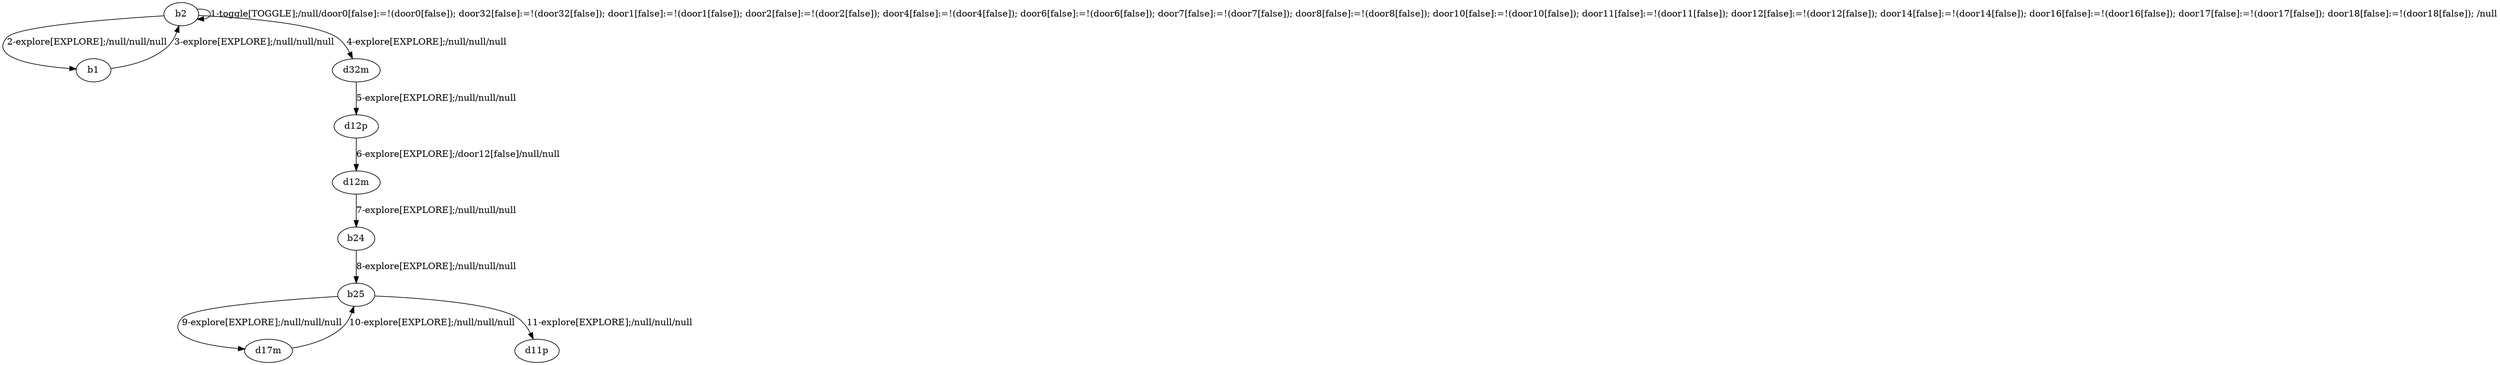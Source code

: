 # Total number of goals covered by this test: 1
# b25 --> d11p

digraph g {
"b2" -> "b2" [label = "1-toggle[TOGGLE];/null/door0[false]:=!(door0[false]); door32[false]:=!(door32[false]); door1[false]:=!(door1[false]); door2[false]:=!(door2[false]); door4[false]:=!(door4[false]); door6[false]:=!(door6[false]); door7[false]:=!(door7[false]); door8[false]:=!(door8[false]); door10[false]:=!(door10[false]); door11[false]:=!(door11[false]); door12[false]:=!(door12[false]); door14[false]:=!(door14[false]); door16[false]:=!(door16[false]); door17[false]:=!(door17[false]); door18[false]:=!(door18[false]); /null"];
"b2" -> "b1" [label = "2-explore[EXPLORE];/null/null/null"];
"b1" -> "b2" [label = "3-explore[EXPLORE];/null/null/null"];
"b2" -> "d32m" [label = "4-explore[EXPLORE];/null/null/null"];
"d32m" -> "d12p" [label = "5-explore[EXPLORE];/null/null/null"];
"d12p" -> "d12m" [label = "6-explore[EXPLORE];/door12[false]/null/null"];
"d12m" -> "b24" [label = "7-explore[EXPLORE];/null/null/null"];
"b24" -> "b25" [label = "8-explore[EXPLORE];/null/null/null"];
"b25" -> "d17m" [label = "9-explore[EXPLORE];/null/null/null"];
"d17m" -> "b25" [label = "10-explore[EXPLORE];/null/null/null"];
"b25" -> "d11p" [label = "11-explore[EXPLORE];/null/null/null"];
}
